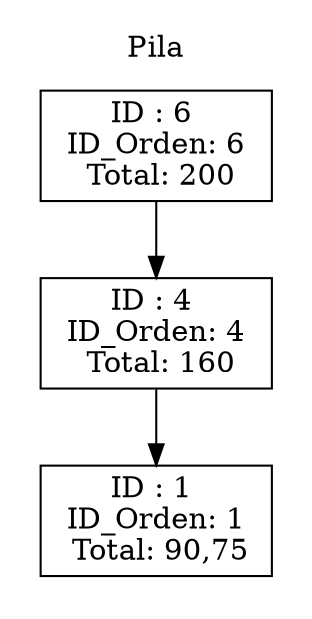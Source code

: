 digraph {
	node[shape=record];
	graph[pencolor=transparent];
	subgraph cluster_0{
		label = "Pila";
			n0 [label = "{ID : 6 \n ID_Orden: 6 \n Total: 200}"];
			n1 [label = "{ID : 4 \n ID_Orden: 4 \n Total: 160}"];
			n2 [label = "{ID : 1 \n ID_Orden: 1 \n Total: 90,75}"];
			n0 -> n1;
			n1 -> n2;
		}
}
